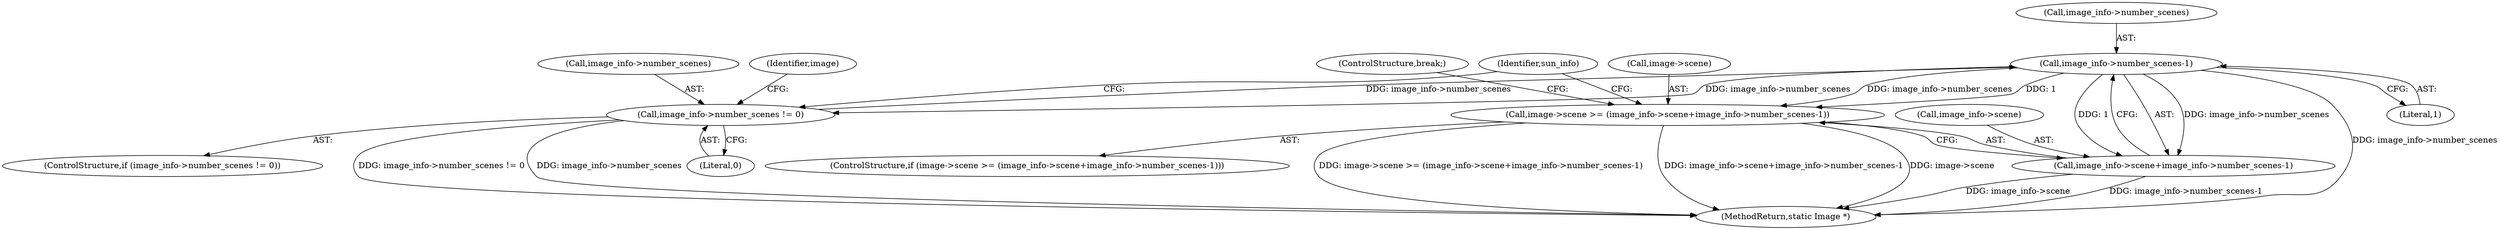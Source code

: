 digraph "0_ImageMagick_1aa0c6dab6dcef4d9bc3571866ae1c1ddbec7d8f@pointer" {
"1001620" [label="(Call,image_info->number_scenes-1)"];
"1001606" [label="(Call,image_info->number_scenes != 0)"];
"1001620" [label="(Call,image_info->number_scenes-1)"];
"1001612" [label="(Call,image->scene >= (image_info->scene+image_info->number_scenes-1))"];
"1001616" [label="(Call,image_info->scene+image_info->number_scenes-1)"];
"1001606" [label="(Call,image_info->number_scenes != 0)"];
"1001689" [label="(MethodReturn,static Image *)"];
"1001617" [label="(Call,image_info->scene)"];
"1001628" [label="(Identifier,sun_info)"];
"1001611" [label="(ControlStructure,if (image->scene >= (image_info->scene+image_info->number_scenes-1)))"];
"1001621" [label="(Call,image_info->number_scenes)"];
"1001624" [label="(Literal,1)"];
"1001613" [label="(Call,image->scene)"];
"1001614" [label="(Identifier,image)"];
"1001607" [label="(Call,image_info->number_scenes)"];
"1001610" [label="(Literal,0)"];
"1001625" [label="(ControlStructure,break;)"];
"1001616" [label="(Call,image_info->scene+image_info->number_scenes-1)"];
"1001605" [label="(ControlStructure,if (image_info->number_scenes != 0))"];
"1001612" [label="(Call,image->scene >= (image_info->scene+image_info->number_scenes-1))"];
"1001620" [label="(Call,image_info->number_scenes-1)"];
"1001620" -> "1001616"  [label="AST: "];
"1001620" -> "1001624"  [label="CFG: "];
"1001621" -> "1001620"  [label="AST: "];
"1001624" -> "1001620"  [label="AST: "];
"1001616" -> "1001620"  [label="CFG: "];
"1001620" -> "1001689"  [label="DDG: image_info->number_scenes"];
"1001620" -> "1001606"  [label="DDG: image_info->number_scenes"];
"1001620" -> "1001612"  [label="DDG: image_info->number_scenes"];
"1001620" -> "1001612"  [label="DDG: 1"];
"1001620" -> "1001616"  [label="DDG: image_info->number_scenes"];
"1001620" -> "1001616"  [label="DDG: 1"];
"1001606" -> "1001620"  [label="DDG: image_info->number_scenes"];
"1001606" -> "1001605"  [label="AST: "];
"1001606" -> "1001610"  [label="CFG: "];
"1001607" -> "1001606"  [label="AST: "];
"1001610" -> "1001606"  [label="AST: "];
"1001614" -> "1001606"  [label="CFG: "];
"1001628" -> "1001606"  [label="CFG: "];
"1001606" -> "1001689"  [label="DDG: image_info->number_scenes"];
"1001606" -> "1001689"  [label="DDG: image_info->number_scenes != 0"];
"1001612" -> "1001611"  [label="AST: "];
"1001612" -> "1001616"  [label="CFG: "];
"1001613" -> "1001612"  [label="AST: "];
"1001616" -> "1001612"  [label="AST: "];
"1001625" -> "1001612"  [label="CFG: "];
"1001628" -> "1001612"  [label="CFG: "];
"1001612" -> "1001689"  [label="DDG: image->scene >= (image_info->scene+image_info->number_scenes-1)"];
"1001612" -> "1001689"  [label="DDG: image_info->scene+image_info->number_scenes-1"];
"1001612" -> "1001689"  [label="DDG: image->scene"];
"1001617" -> "1001616"  [label="AST: "];
"1001616" -> "1001689"  [label="DDG: image_info->number_scenes-1"];
"1001616" -> "1001689"  [label="DDG: image_info->scene"];
}
